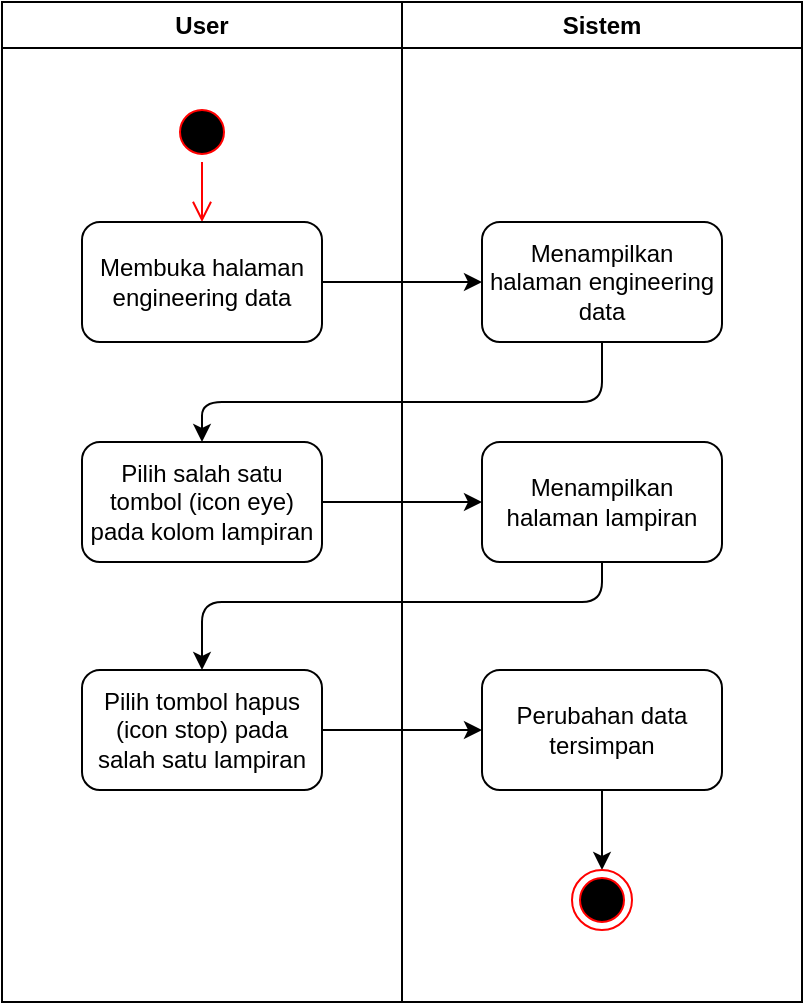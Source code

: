<mxfile>
    <diagram id="e8GGa0-SOJjvzrIaX3cz" name="Page-1">
        <mxGraphModel dx="1072" dy="444" grid="1" gridSize="10" guides="1" tooltips="1" connect="1" arrows="1" fold="1" page="1" pageScale="1" pageWidth="850" pageHeight="1100" math="0" shadow="0">
            <root>
                <mxCell id="0"/>
                <mxCell id="1" parent="0"/>
                <mxCell id="2" value="User" style="swimlane;whiteSpace=wrap;html=1;" vertex="1" parent="1">
                    <mxGeometry x="80" y="80" width="200" height="500" as="geometry"/>
                </mxCell>
                <mxCell id="3" value="" style="ellipse;html=1;shape=startState;fillColor=#000000;strokeColor=#ff0000;" vertex="1" parent="2">
                    <mxGeometry x="85" y="50" width="30" height="30" as="geometry"/>
                </mxCell>
                <mxCell id="4" value="" style="edgeStyle=orthogonalEdgeStyle;html=1;verticalAlign=bottom;endArrow=open;endSize=8;strokeColor=#ff0000;entryX=0.5;entryY=0;entryDx=0;entryDy=0;" edge="1" parent="2" source="3" target="6">
                    <mxGeometry relative="1" as="geometry">
                        <mxPoint x="100" y="140" as="targetPoint"/>
                    </mxGeometry>
                </mxCell>
                <mxCell id="5" value="" style="edgeStyle=none;html=1;" edge="1" parent="2" source="6" target="9">
                    <mxGeometry relative="1" as="geometry"/>
                </mxCell>
                <mxCell id="6" value="Membuka halaman engineering data" style="rounded=1;whiteSpace=wrap;html=1;" vertex="1" parent="2">
                    <mxGeometry x="40" y="110" width="120" height="60" as="geometry"/>
                </mxCell>
                <mxCell id="7" value="Pilih tombol hapus (icon stop) pada salah satu lampiran" style="rounded=1;whiteSpace=wrap;html=1;" vertex="1" parent="2">
                    <mxGeometry x="40" y="334" width="120" height="60" as="geometry"/>
                </mxCell>
                <mxCell id="29" style="edgeStyle=none;html=1;entryX=0.5;entryY=0;entryDx=0;entryDy=0;" edge="1" parent="2" source="9" target="28">
                    <mxGeometry relative="1" as="geometry">
                        <Array as="points">
                            <mxPoint x="300" y="200"/>
                            <mxPoint x="100" y="200"/>
                        </Array>
                    </mxGeometry>
                </mxCell>
                <mxCell id="9" value="Menampilkan halaman engineering data" style="rounded=1;whiteSpace=wrap;html=1;" vertex="1" parent="2">
                    <mxGeometry x="240" y="110" width="120" height="60" as="geometry"/>
                </mxCell>
                <mxCell id="28" value="&lt;span style=&quot;color: rgb(0, 0, 0);&quot;&gt;Pilih salah satu tombol (icon eye) pada kolom lampiran&lt;/span&gt;" style="rounded=1;whiteSpace=wrap;html=1;" vertex="1" parent="2">
                    <mxGeometry x="40" y="220" width="120" height="60" as="geometry"/>
                </mxCell>
                <mxCell id="13" value="Sistem" style="swimlane;whiteSpace=wrap;html=1;" vertex="1" parent="1">
                    <mxGeometry x="280" y="80" width="200" height="500" as="geometry"/>
                </mxCell>
                <mxCell id="19" value="" style="edgeStyle=none;html=1;" edge="1" parent="13" source="20" target="21">
                    <mxGeometry relative="1" as="geometry"/>
                </mxCell>
                <mxCell id="20" value="Perubahan data tersimpan" style="rounded=1;whiteSpace=wrap;html=1;" vertex="1" parent="13">
                    <mxGeometry x="40" y="334" width="120" height="60" as="geometry"/>
                </mxCell>
                <mxCell id="21" value="" style="ellipse;html=1;shape=endState;fillColor=#000000;strokeColor=#ff0000;" vertex="1" parent="13">
                    <mxGeometry x="85" y="434" width="30" height="30" as="geometry"/>
                </mxCell>
                <mxCell id="30" value="Menampilkan halaman lampiran" style="rounded=1;whiteSpace=wrap;html=1;" vertex="1" parent="13">
                    <mxGeometry x="40" y="220" width="120" height="60" as="geometry"/>
                </mxCell>
                <mxCell id="22" value="" style="edgeStyle=none;html=1;" edge="1" parent="1" source="7">
                    <mxGeometry relative="1" as="geometry">
                        <mxPoint x="320" y="444" as="targetPoint"/>
                    </mxGeometry>
                </mxCell>
                <mxCell id="31" value="" style="edgeStyle=none;html=1;" edge="1" parent="1" source="28" target="30">
                    <mxGeometry relative="1" as="geometry"/>
                </mxCell>
                <mxCell id="32" style="edgeStyle=none;html=1;entryX=0.5;entryY=0;entryDx=0;entryDy=0;" edge="1" parent="1" source="30" target="7">
                    <mxGeometry relative="1" as="geometry">
                        <Array as="points">
                            <mxPoint x="380" y="380"/>
                            <mxPoint x="180" y="380"/>
                        </Array>
                    </mxGeometry>
                </mxCell>
            </root>
        </mxGraphModel>
    </diagram>
</mxfile>